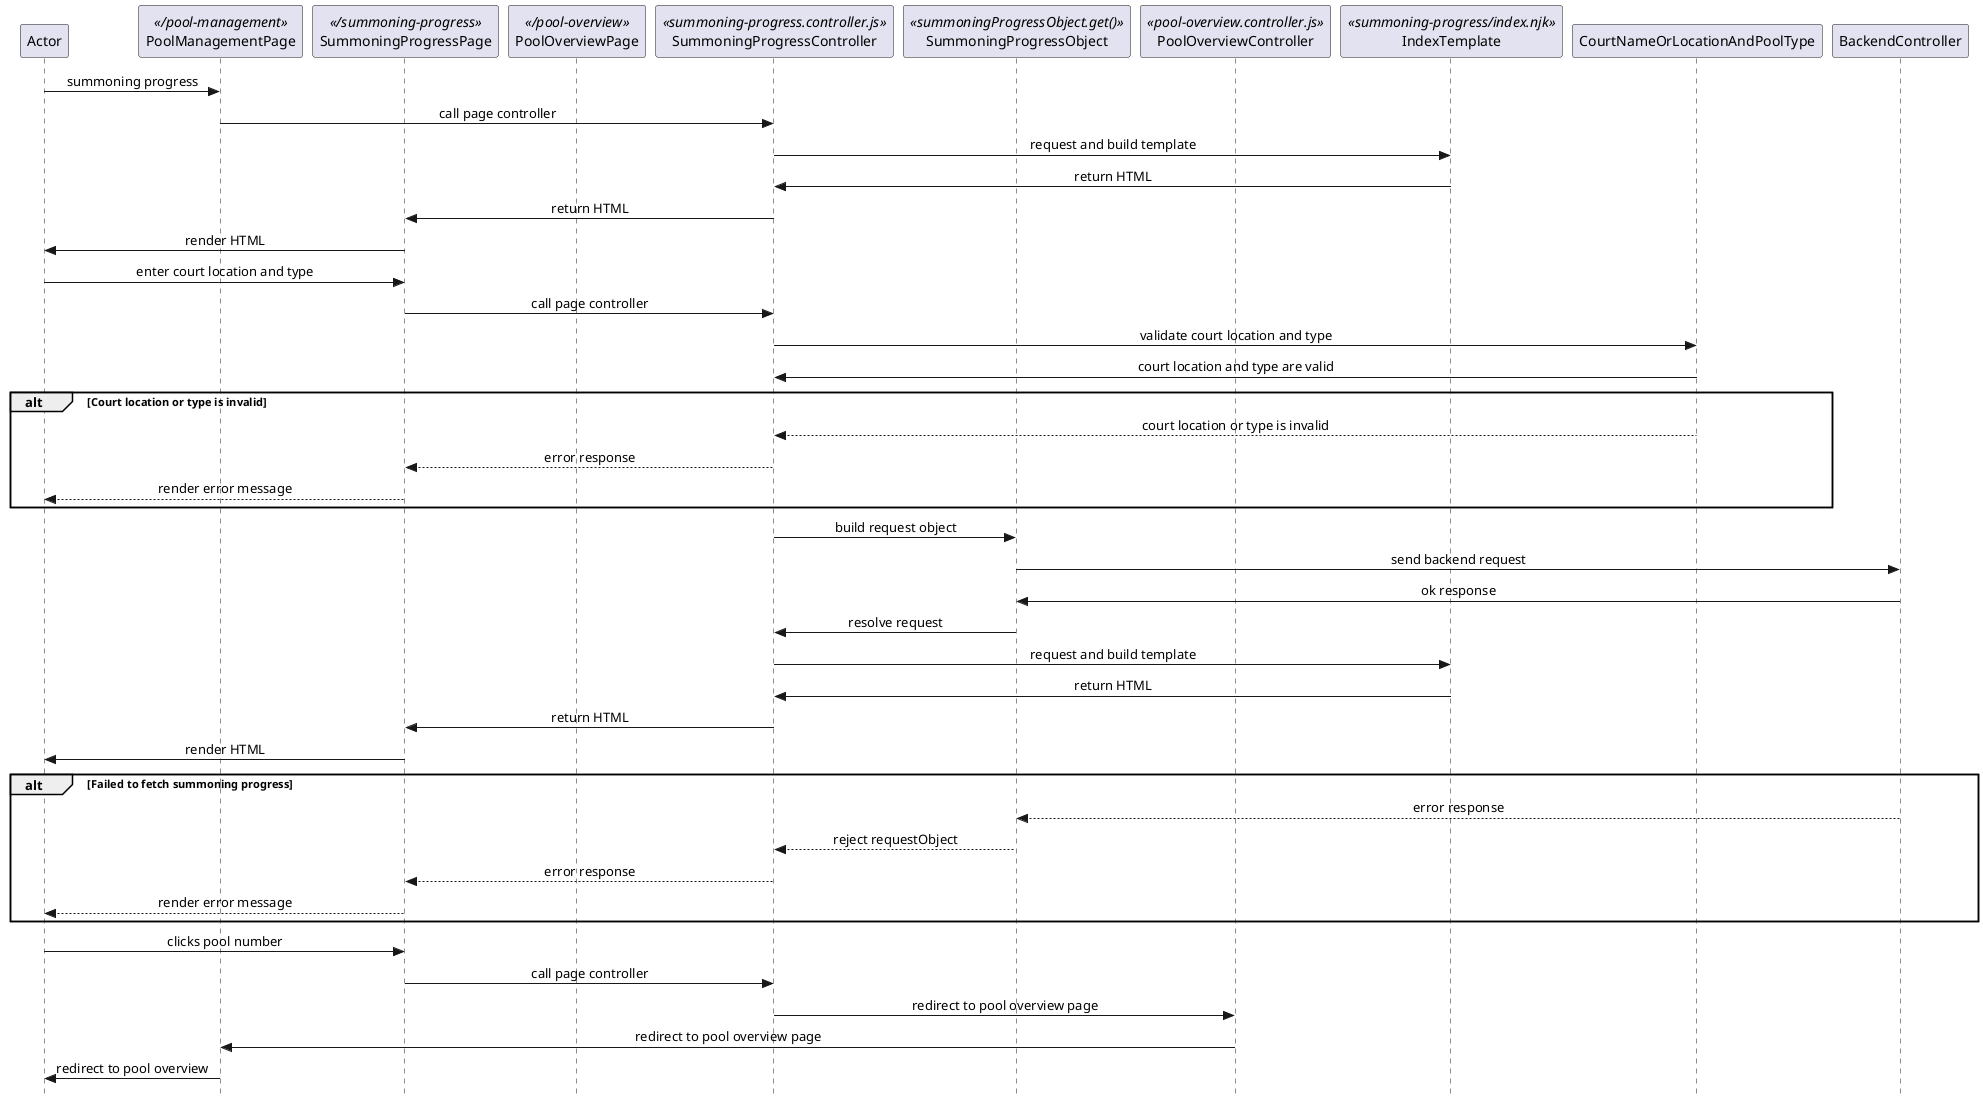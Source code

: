 @startuml summoning-progress

skinparam Style strictuml 
skinparam SequenceMessageAlignment center

participant Actor

''' LOCAL ROUTING
participant PoolManagementPage <</pool-management>>
participant SummoningProgressPage <</summoning-progress>>
participant PoolOverviewPage <</pool-overview>>

''' CONTROLLER AND REQUEST OBJECTS
participant SummoningProgressController <<summoning-progress.controller.js>>
participant SummoningProgressObject <<summoningProgressObject.get()>>
participant PoolOverviewController <<pool-overview.controller.js>>

''' TEMPLATES
participant IndexTemplate <<summoning-progress/index.njk>>

''' FILTERS AND VALIDATORS
participant CourtNameOrLocationAndPoolType

''' BACKEND CONTROLLER
participant BackendController



''' JOURNEY FLOW
Actor -> PoolManagementPage : summoning progress

PoolManagementPage -> SummoningProgressController : call page controller

SummoningProgressController -> IndexTemplate : request and build template
SummoningProgressController <- IndexTemplate : return HTML
SummoningProgressPage <- SummoningProgressController : return HTML
Actor <- SummoningProgressPage : render HTML

Actor -> SummoningProgressPage : enter court location and type

SummoningProgressPage -> SummoningProgressController : call page controller
SummoningProgressController -> CourtNameOrLocationAndPoolType : validate court location and type
SummoningProgressController <- CourtNameOrLocationAndPoolType : court location and type are valid

alt Court location or type is invalid
    SummoningProgressController <-- CourtNameOrLocationAndPoolType : court location or type is invalid
    SummoningProgressPage <-- SummoningProgressController : error response
    Actor <-- SummoningProgressPage : render error message
end

SummoningProgressController -> SummoningProgressObject : build request object
SummoningProgressObject -> BackendController : send backend request
SummoningProgressObject <- BackendController : ok response
SummoningProgressController <- SummoningProgressObject : resolve request

SummoningProgressController -> IndexTemplate : request and build template
SummoningProgressController <- IndexTemplate : return HTML
SummoningProgressPage <- SummoningProgressController : return HTML
Actor <- SummoningProgressPage : render HTML

alt Failed to fetch summoning progress
    SummoningProgressObject <-- BackendController : error response
    SummoningProgressController <-- SummoningProgressObject : reject requestObject
    SummoningProgressPage <-- SummoningProgressController : error response
    Actor <-- SummoningProgressPage : render error message
end

Actor -> SummoningProgressPage : clicks pool number

SummoningProgressPage -> SummoningProgressController : call page controller
PoolOverviewController <- SummoningProgressController : redirect to pool overview page
PoolManagementPage <- PoolOverviewController : redirect to pool overview page
Actor <- PoolManagementPage : redirect to pool overview

@enduml